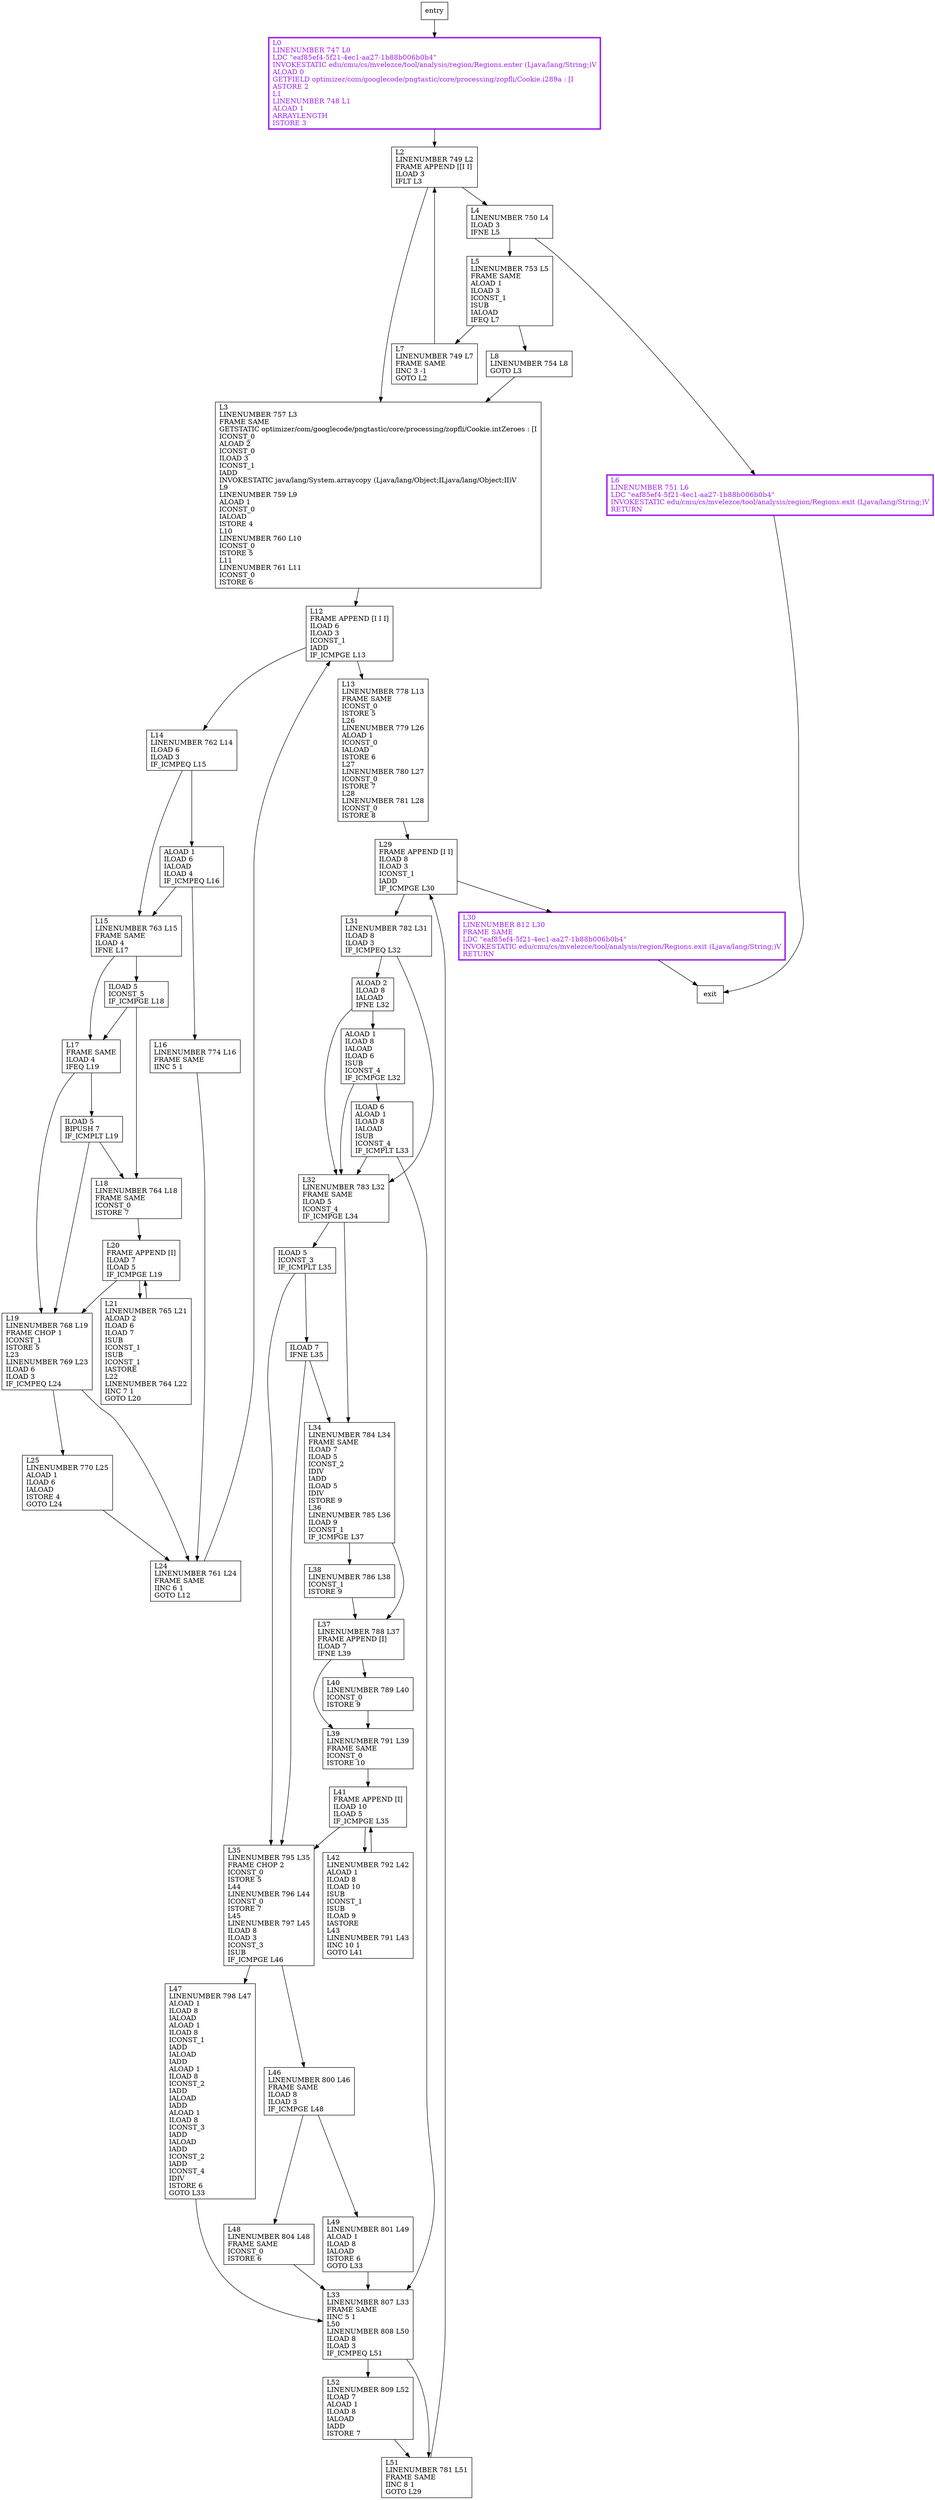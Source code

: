 digraph optimizeHuffmanForRle {
node [shape=record];
615438348 [label="L6\lLINENUMBER 751 L6\lLDC \"eaf85ef4-5f21-4ec1-aa27-1b88b006b0b4\"\lINVOKESTATIC edu/cmu/cs/mvelezce/tool/analysis/region/Regions.exit (Ljava/lang/String;)V\lRETURN\l"];
1709804316 [label="ILOAD 5\lICONST_5\lIF_ICMPGE L18\l"];
1414506856 [label="L32\lLINENUMBER 783 L32\lFRAME SAME\lILOAD 5\lICONST_4\lIF_ICMPGE L34\l"];
690339675 [label="ALOAD 1\lILOAD 6\lIALOAD\lILOAD 4\lIF_ICMPEQ L16\l"];
1882349076 [label="L47\lLINENUMBER 798 L47\lALOAD 1\lILOAD 8\lIALOAD\lALOAD 1\lILOAD 8\lICONST_1\lIADD\lIALOAD\lIADD\lALOAD 1\lILOAD 8\lICONST_2\lIADD\lIALOAD\lIADD\lALOAD 1\lILOAD 8\lICONST_3\lIADD\lIALOAD\lIADD\lICONST_2\lIADD\lICONST_4\lIDIV\lISTORE 6\lGOTO L33\l"];
606508809 [label="L4\lLINENUMBER 750 L4\lILOAD 3\lIFNE L5\l"];
1965237677 [label="L2\lLINENUMBER 749 L2\lFRAME APPEND [[I I]\lILOAD 3\lIFLT L3\l"];
1583159071 [label="L33\lLINENUMBER 807 L33\lFRAME SAME\lIINC 5 1\lL50\lLINENUMBER 808 L50\lILOAD 8\lILOAD 3\lIF_ICMPEQ L51\l"];
2056031695 [label="L3\lLINENUMBER 757 L3\lFRAME SAME\lGETSTATIC optimizer/com/googlecode/pngtastic/core/processing/zopfli/Cookie.intZeroes : [I\lICONST_0\lALOAD 2\lICONST_0\lILOAD 3\lICONST_1\lIADD\lINVOKESTATIC java/lang/System.arraycopy (Ljava/lang/Object;ILjava/lang/Object;II)V\lL9\lLINENUMBER 759 L9\lALOAD 1\lICONST_0\lIALOAD\lISTORE 4\lL10\lLINENUMBER 760 L10\lICONST_0\lISTORE 5\lL11\lLINENUMBER 761 L11\lICONST_0\lISTORE 6\l"];
2003891312 [label="ILOAD 6\lALOAD 1\lILOAD 8\lIALOAD\lISUB\lICONST_4\lIF_ICMPLT L33\l"];
1630678941 [label="L18\lLINENUMBER 764 L18\lFRAME SAME\lICONST_0\lISTORE 7\l"];
593687897 [label="L24\lLINENUMBER 761 L24\lFRAME SAME\lIINC 6 1\lGOTO L12\l"];
718187988 [label="L5\lLINENUMBER 753 L5\lFRAME SAME\lALOAD 1\lILOAD 3\lICONST_1\lISUB\lIALOAD\lIFEQ L7\l"];
978508707 [label="L7\lLINENUMBER 749 L7\lFRAME SAME\lIINC 3 -1\lGOTO L2\l"];
20049680 [label="L39\lLINENUMBER 791 L39\lFRAME SAME\lICONST_0\lISTORE 10\l"];
1574598287 [label="L0\lLINENUMBER 747 L0\lLDC \"eaf85ef4-5f21-4ec1-aa27-1b88b006b0b4\"\lINVOKESTATIC edu/cmu/cs/mvelezce/tool/analysis/region/Regions.enter (Ljava/lang/String;)V\lALOAD 0\lGETFIELD optimizer/com/googlecode/pngtastic/core/processing/zopfli/Cookie.i289a : [I\lASTORE 2\lL1\lLINENUMBER 748 L1\lALOAD 1\lARRAYLENGTH\lISTORE 3\l"];
1816147548 [label="L37\lLINENUMBER 788 L37\lFRAME APPEND [I]\lILOAD 7\lIFNE L39\l"];
262457445 [label="L30\lLINENUMBER 812 L30\lFRAME SAME\lLDC \"eaf85ef4-5f21-4ec1-aa27-1b88b006b0b4\"\lINVOKESTATIC edu/cmu/cs/mvelezce/tool/analysis/region/Regions.exit (Ljava/lang/String;)V\lRETURN\l"];
2079179914 [label="L38\lLINENUMBER 786 L38\lICONST_1\lISTORE 9\l"];
537066525 [label="L29\lFRAME APPEND [I I]\lILOAD 8\lILOAD 3\lICONST_1\lIADD\lIF_ICMPGE L30\l"];
590646109 [label="L46\lLINENUMBER 800 L46\lFRAME SAME\lILOAD 8\lILOAD 3\lIF_ICMPGE L48\l"];
1359953204 [label="ILOAD 5\lBIPUSH 7\lIF_ICMPLT L19\l"];
1644231115 [label="L52\lLINENUMBER 809 L52\lILOAD 7\lALOAD 1\lILOAD 8\lIALOAD\lIADD\lISTORE 7\l"];
607207372 [label="L34\lLINENUMBER 784 L34\lFRAME SAME\lILOAD 7\lILOAD 5\lICONST_2\lIDIV\lIADD\lILOAD 5\lIDIV\lISTORE 9\lL36\lLINENUMBER 785 L36\lILOAD 9\lICONST_1\lIF_ICMPGE L37\l"];
187472540 [label="L25\lLINENUMBER 770 L25\lALOAD 1\lILOAD 6\lIALOAD\lISTORE 4\lGOTO L24\l"];
221634215 [label="ALOAD 1\lILOAD 8\lIALOAD\lILOAD 6\lISUB\lICONST_4\lIF_ICMPGE L32\l"];
1004023029 [label="L31\lLINENUMBER 782 L31\lILOAD 8\lILOAD 3\lIF_ICMPEQ L32\l"];
2012330741 [label="L35\lLINENUMBER 795 L35\lFRAME CHOP 2\lICONST_0\lISTORE 5\lL44\lLINENUMBER 796 L44\lICONST_0\lISTORE 7\lL45\lLINENUMBER 797 L45\lILOAD 8\lILOAD 3\lICONST_3\lISUB\lIF_ICMPGE L46\l"];
664792509 [label="L13\lLINENUMBER 778 L13\lFRAME SAME\lICONST_0\lISTORE 5\lL26\lLINENUMBER 779 L26\lALOAD 1\lICONST_0\lIALOAD\lISTORE 6\lL27\lLINENUMBER 780 L27\lICONST_0\lISTORE 7\lL28\lLINENUMBER 781 L28\lICONST_0\lISTORE 8\l"];
1792550665 [label="L19\lLINENUMBER 768 L19\lFRAME CHOP 1\lICONST_1\lISTORE 5\lL23\lLINENUMBER 769 L23\lILOAD 6\lILOAD 3\lIF_ICMPEQ L24\l"];
951050903 [label="L42\lLINENUMBER 792 L42\lALOAD 1\lILOAD 8\lILOAD 10\lISUB\lICONST_1\lISUB\lILOAD 9\lIASTORE\lL43\lLINENUMBER 791 L43\lIINC 10 1\lGOTO L41\l"];
936292831 [label="L48\lLINENUMBER 804 L48\lFRAME SAME\lICONST_0\lISTORE 6\l"];
188523822 [label="L14\lLINENUMBER 762 L14\lILOAD 6\lILOAD 3\lIF_ICMPEQ L15\l"];
1437654187 [label="L40\lLINENUMBER 789 L40\lICONST_0\lISTORE 9\l"];
1170727939 [label="L15\lLINENUMBER 763 L15\lFRAME SAME\lILOAD 4\lIFNE L17\l"];
1101184763 [label="ILOAD 7\lIFNE L35\l"];
136936250 [label="L20\lFRAME APPEND [I]\lILOAD 7\lILOAD 5\lIF_ICMPGE L19\l"];
2151717 [label="L51\lLINENUMBER 781 L51\lFRAME SAME\lIINC 8 1\lGOTO L29\l"];
770947228 [label="L41\lFRAME APPEND [I]\lILOAD 10\lILOAD 5\lIF_ICMPGE L35\l"];
1896828359 [label="L16\lLINENUMBER 774 L16\lFRAME SAME\lIINC 5 1\l"];
536122141 [label="L17\lFRAME SAME\lILOAD 4\lIFEQ L19\l"];
710708543 [label="L8\lLINENUMBER 754 L8\lGOTO L3\l"];
2014838114 [label="L21\lLINENUMBER 765 L21\lALOAD 2\lILOAD 6\lILOAD 7\lISUB\lICONST_1\lISUB\lICONST_1\lIASTORE\lL22\lLINENUMBER 764 L22\lIINC 7 1\lGOTO L20\l"];
131206411 [label="ILOAD 5\lICONST_3\lIF_ICMPLT L35\l"];
612097453 [label="ALOAD 2\lILOAD 8\lIALOAD\lIFNE L32\l"];
1276611190 [label="L12\lFRAME APPEND [I I I]\lILOAD 6\lILOAD 3\lICONST_1\lIADD\lIF_ICMPGE L13\l"];
130668770 [label="L49\lLINENUMBER 801 L49\lALOAD 1\lILOAD 8\lIALOAD\lISTORE 6\lGOTO L33\l"];
entry;
exit;
1414506856 -> 607207372;
1414506856 -> 131206411;
690339675 -> 1170727939;
690339675 -> 1896828359;
1882349076 -> 1583159071;
606508809 -> 615438348;
606508809 -> 718187988;
2056031695 -> 1276611190;
1630678941 -> 136936250;
978508707 -> 1965237677;
20049680 -> 770947228;
262457445 -> exit;
2079179914 -> 1816147548;
537066525 -> 262457445;
537066525 -> 1004023029;
1644231115 -> 2151717;
1004023029 -> 1414506856;
1004023029 -> 612097453;
664792509 -> 537066525;
1792550665 -> 593687897;
1792550665 -> 187472540;
entry -> 1574598287;
188523822 -> 1170727939;
188523822 -> 690339675;
1170727939 -> 1709804316;
1170727939 -> 536122141;
1101184763 -> 2012330741;
1101184763 -> 607207372;
2151717 -> 537066525;
770947228 -> 951050903;
770947228 -> 2012330741;
710708543 -> 2056031695;
131206411 -> 1101184763;
131206411 -> 2012330741;
615438348 -> exit;
1709804316 -> 536122141;
1709804316 -> 1630678941;
1965237677 -> 606508809;
1965237677 -> 2056031695;
1583159071 -> 2151717;
1583159071 -> 1644231115;
2003891312 -> 1414506856;
2003891312 -> 1583159071;
593687897 -> 1276611190;
718187988 -> 978508707;
718187988 -> 710708543;
1574598287 -> 1965237677;
1816147548 -> 20049680;
1816147548 -> 1437654187;
590646109 -> 936292831;
590646109 -> 130668770;
1359953204 -> 1792550665;
1359953204 -> 1630678941;
607207372 -> 1816147548;
607207372 -> 2079179914;
187472540 -> 593687897;
221634215 -> 1414506856;
221634215 -> 2003891312;
2012330741 -> 1882349076;
2012330741 -> 590646109;
951050903 -> 770947228;
936292831 -> 1583159071;
1437654187 -> 20049680;
136936250 -> 2014838114;
136936250 -> 1792550665;
1896828359 -> 593687897;
536122141 -> 1792550665;
536122141 -> 1359953204;
2014838114 -> 136936250;
612097453 -> 1414506856;
612097453 -> 221634215;
1276611190 -> 188523822;
1276611190 -> 664792509;
130668770 -> 1583159071;
615438348[fontcolor="purple", penwidth=3, color="purple"];
1574598287[fontcolor="purple", penwidth=3, color="purple"];
262457445[fontcolor="purple", penwidth=3, color="purple"];
}
